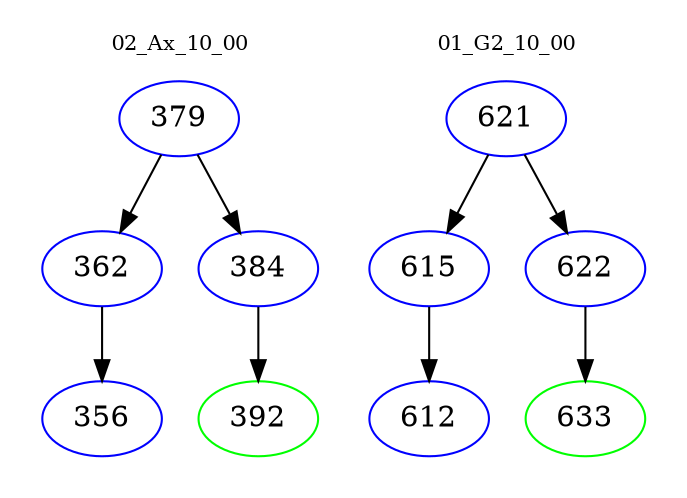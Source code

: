 digraph{
subgraph cluster_0 {
color = white
label = "02_Ax_10_00";
fontsize=10;
T0_379 [label="379", color="blue"]
T0_379 -> T0_362 [color="black"]
T0_362 [label="362", color="blue"]
T0_362 -> T0_356 [color="black"]
T0_356 [label="356", color="blue"]
T0_379 -> T0_384 [color="black"]
T0_384 [label="384", color="blue"]
T0_384 -> T0_392 [color="black"]
T0_392 [label="392", color="green"]
}
subgraph cluster_1 {
color = white
label = "01_G2_10_00";
fontsize=10;
T1_621 [label="621", color="blue"]
T1_621 -> T1_615 [color="black"]
T1_615 [label="615", color="blue"]
T1_615 -> T1_612 [color="black"]
T1_612 [label="612", color="blue"]
T1_621 -> T1_622 [color="black"]
T1_622 [label="622", color="blue"]
T1_622 -> T1_633 [color="black"]
T1_633 [label="633", color="green"]
}
}

